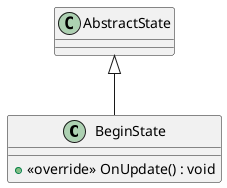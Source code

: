 @startuml
class BeginState {
    + <<override>> OnUpdate() : void
}
AbstractState <|-- BeginState
@enduml
